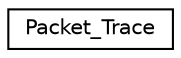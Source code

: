 digraph "Graphical Class Hierarchy"
{
 // LATEX_PDF_SIZE
  edge [fontname="Helvetica",fontsize="10",labelfontname="Helvetica",labelfontsize="10"];
  node [fontname="Helvetica",fontsize="10",shape=record];
  rankdir="LR";
  Node0 [label="Packet_Trace",height=0.2,width=0.4,color="black", fillcolor="white", style="filled",URL="$structPacket__Trace.html",tooltip=" "];
}
